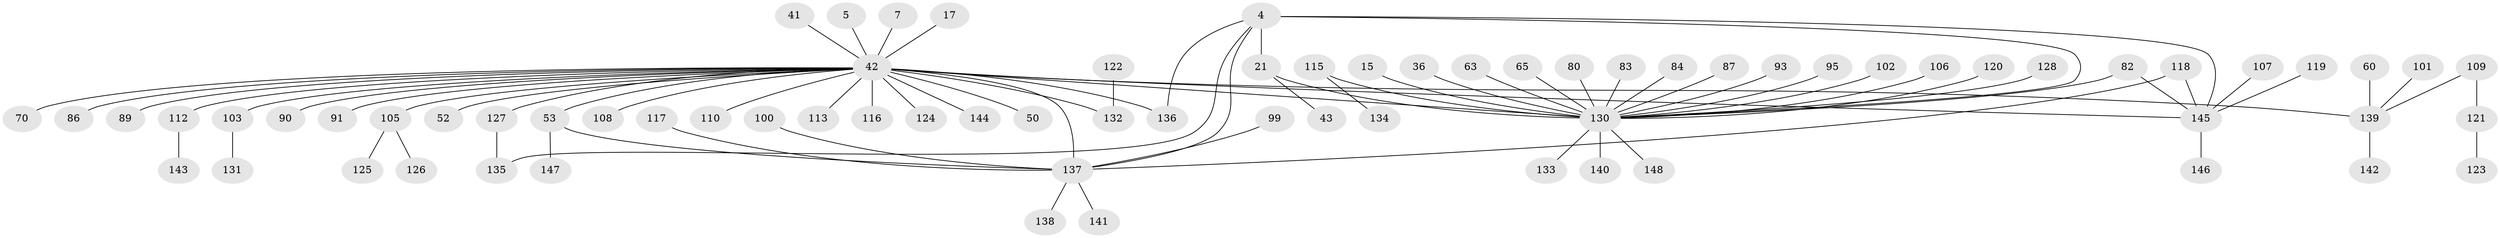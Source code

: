 // original degree distribution, {10: 0.013513513513513514, 26: 0.006756756756756757, 1: 0.5743243243243243, 8: 0.006756756756756757, 4: 0.060810810810810814, 11: 0.006756756756756757, 7: 0.02027027027027027, 3: 0.11486486486486487, 5: 0.02027027027027027, 2: 0.16891891891891891, 9: 0.006756756756756757}
// Generated by graph-tools (version 1.1) at 2025/50/03/04/25 21:50:29]
// undirected, 74 vertices, 81 edges
graph export_dot {
graph [start="1"]
  node [color=gray90,style=filled];
  4;
  5;
  7;
  15;
  17;
  21 [super="+19"];
  36;
  41;
  42 [super="+2+12+6"];
  43;
  50;
  52 [super="+24"];
  53 [super="+16"];
  60;
  63;
  65;
  70;
  80;
  82 [super="+48"];
  83;
  84;
  86;
  87;
  89;
  90;
  91;
  93;
  95;
  99;
  100;
  101;
  102;
  103 [super="+64"];
  105 [super="+92"];
  106;
  107;
  108;
  109 [super="+97"];
  110;
  112 [super="+39"];
  113;
  115 [super="+66"];
  116;
  117;
  118 [super="+81"];
  119;
  120;
  121;
  122;
  123;
  124;
  125;
  126;
  127 [super="+76+77"];
  128;
  130 [super="+22+35+28+44+51+61+85+98+111+129"];
  131;
  132 [super="+31+68+88"];
  133;
  134;
  135 [super="+79"];
  136 [super="+114"];
  137 [super="+32+38+3+46+67+104+78+94"];
  138;
  139 [super="+69+33"];
  140;
  141;
  142 [super="+37"];
  143;
  144 [super="+29"];
  145 [super="+72+13"];
  146;
  147;
  148;
  4 -- 21 [weight=2];
  4 -- 137;
  4 -- 145 [weight=2];
  4 -- 130;
  4 -- 136;
  4 -- 135;
  5 -- 42;
  7 -- 42;
  15 -- 130;
  17 -- 42;
  21 -- 43;
  21 -- 130;
  36 -- 130;
  41 -- 42;
  42 -- 70;
  42 -- 86;
  42 -- 90;
  42 -- 110;
  42 -- 113;
  42 -- 50;
  42 -- 116;
  42 -- 124;
  42 -- 108;
  42 -- 53 [weight=2];
  42 -- 89;
  42 -- 91;
  42 -- 137;
  42 -- 145 [weight=2];
  42 -- 130 [weight=4];
  42 -- 112;
  42 -- 136;
  42 -- 52;
  42 -- 144;
  42 -- 132;
  42 -- 103;
  42 -- 139 [weight=3];
  42 -- 127;
  42 -- 105;
  53 -- 147;
  53 -- 137;
  60 -- 139;
  63 -- 130;
  65 -- 130;
  80 -- 130;
  82 -- 145;
  82 -- 130;
  83 -- 130;
  84 -- 130;
  87 -- 130;
  93 -- 130;
  95 -- 130;
  99 -- 137;
  100 -- 137;
  101 -- 139;
  102 -- 130;
  103 -- 131;
  105 -- 125;
  105 -- 126;
  106 -- 130;
  107 -- 145;
  109 -- 121;
  109 -- 139 [weight=2];
  112 -- 143;
  115 -- 134;
  115 -- 130;
  117 -- 137;
  118 -- 137;
  118 -- 145;
  119 -- 145;
  120 -- 130;
  121 -- 123;
  122 -- 132;
  127 -- 135;
  128 -- 130;
  130 -- 148;
  130 -- 140;
  130 -- 133;
  137 -- 141;
  137 -- 138;
  139 -- 142;
  145 -- 146;
}
